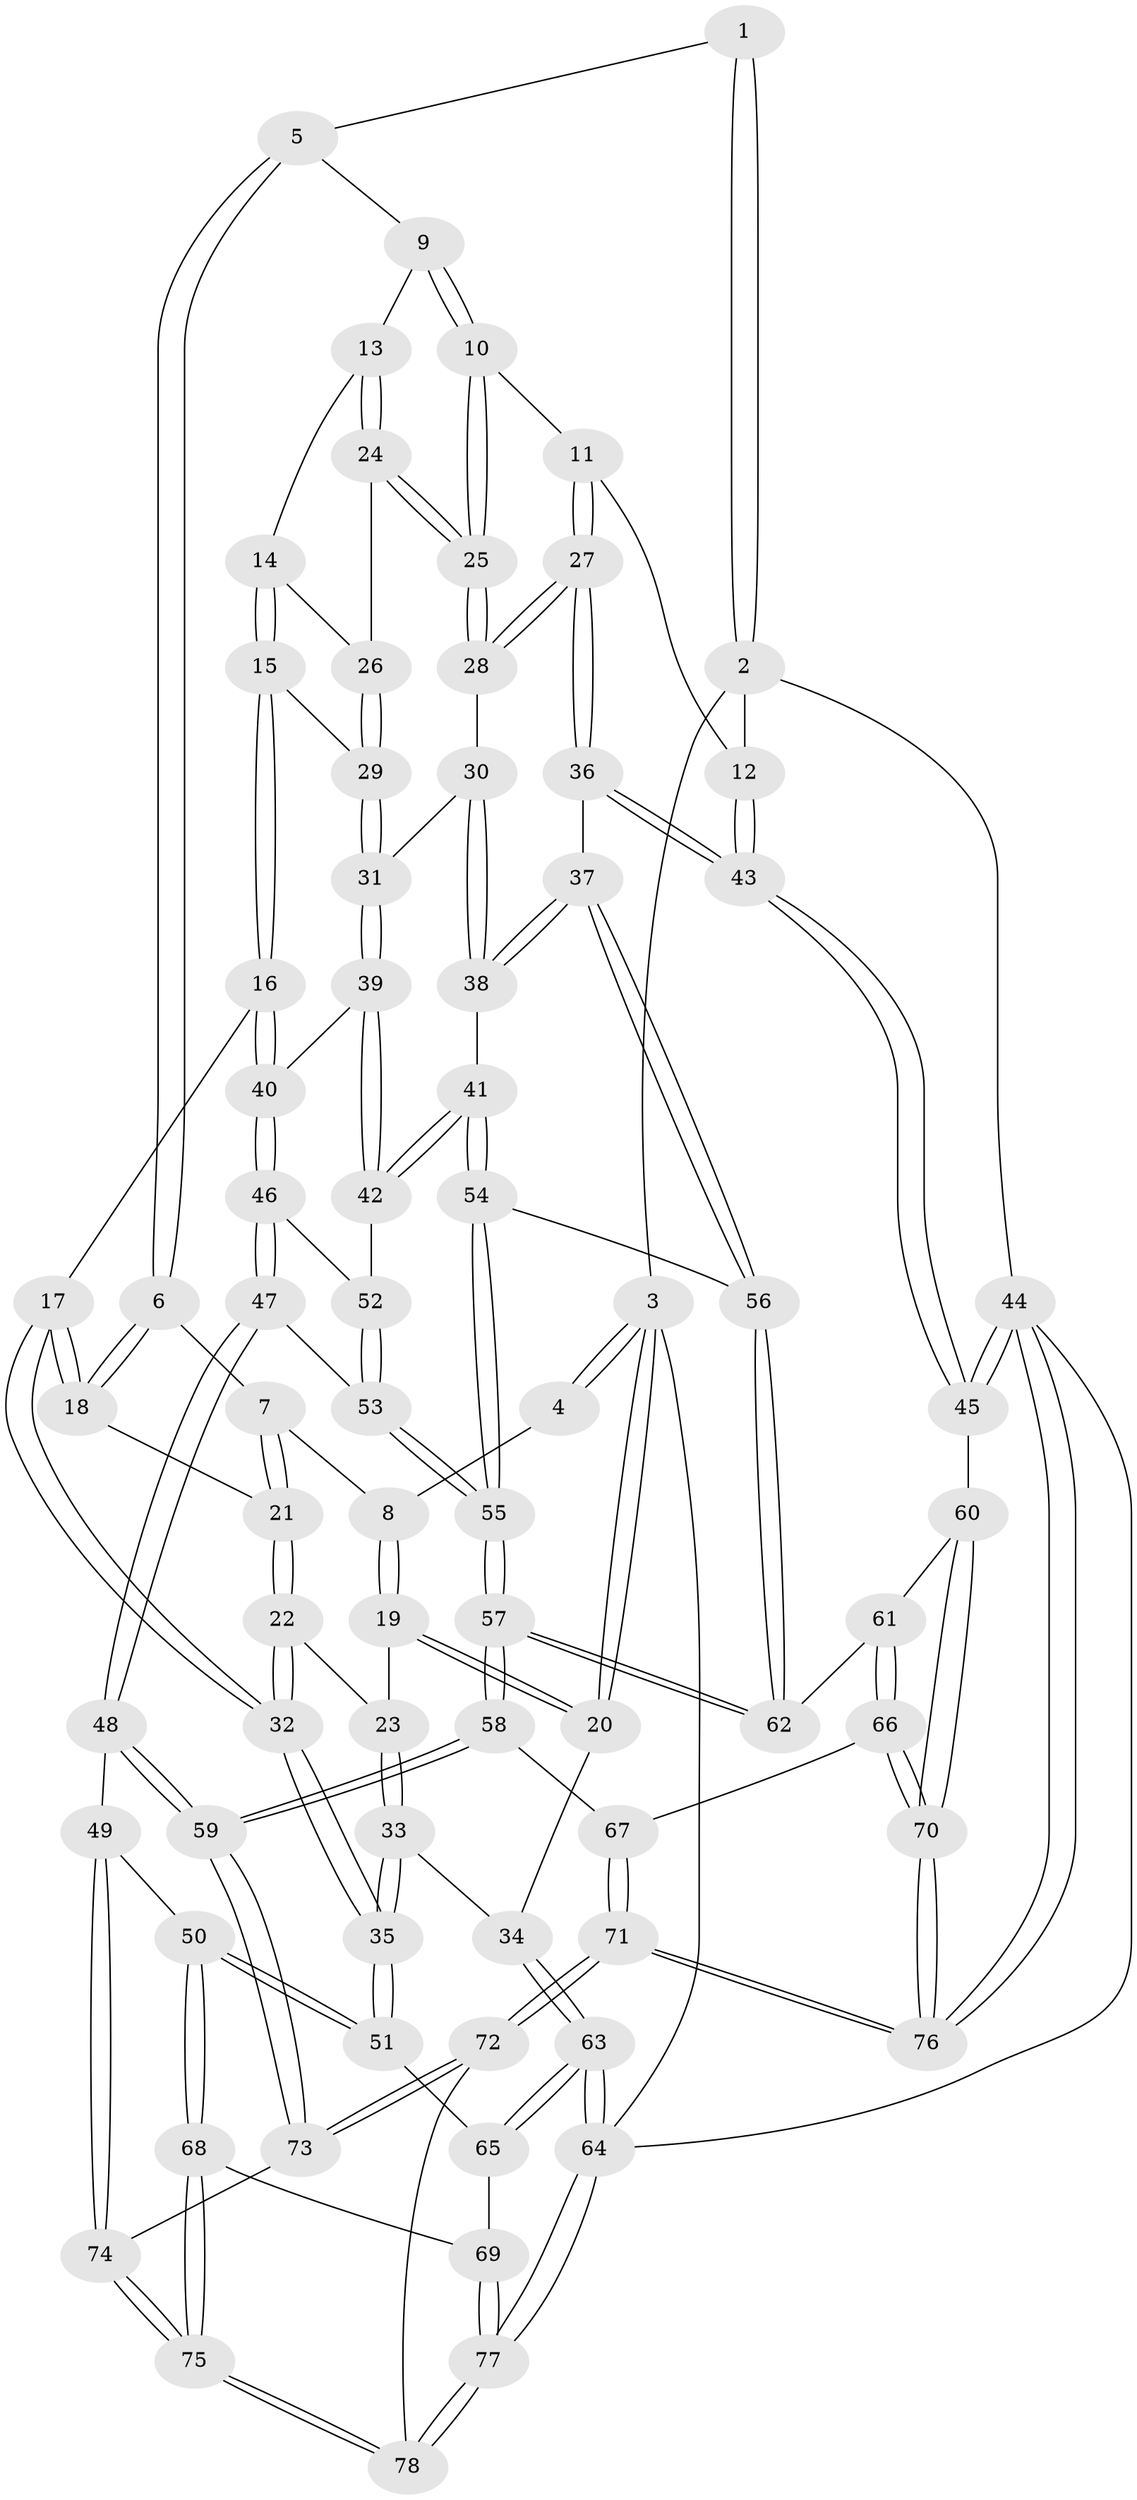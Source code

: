 // coarse degree distribution, {3: 0.21739130434782608, 6: 0.10869565217391304, 4: 0.41304347826086957, 5: 0.2608695652173913}
// Generated by graph-tools (version 1.1) at 2025/52/02/27/25 19:52:41]
// undirected, 78 vertices, 192 edges
graph export_dot {
graph [start="1"]
  node [color=gray90,style=filled];
  1 [pos="+0.43990304109797174+0"];
  2 [pos="+1+0"];
  3 [pos="+0+0"];
  4 [pos="+0+0"];
  5 [pos="+0.4633533112413068+0"];
  6 [pos="+0.39706844023851856+0.11905559153586828"];
  7 [pos="+0.16665821195183012+0.15468958188562368"];
  8 [pos="+0.1443342658421031+0.13711095365480702"];
  9 [pos="+0.5127755295698524+0.030717197007666442"];
  10 [pos="+0.8850970028824043+0.12608702878821648"];
  11 [pos="+0.9136395154571314+0.10909566783716969"];
  12 [pos="+1+0"];
  13 [pos="+0.5471523135226802+0.10635126032240774"];
  14 [pos="+0.5531637090219261+0.15187474556209485"];
  15 [pos="+0.4757086321043312+0.36435208501779115"];
  16 [pos="+0.42522579635090135+0.39062297171536076"];
  17 [pos="+0.41267954405760704+0.3898852448347381"];
  18 [pos="+0.3615655316575616+0.24061652647265866"];
  19 [pos="+0.04511782826621046+0.29538263712344076"];
  20 [pos="+0+0.3155326536635986"];
  21 [pos="+0.2286576838531693+0.24133841361936823"];
  22 [pos="+0.16860625181509228+0.3270510908240107"];
  23 [pos="+0.10477833508844851+0.32446643575288586"];
  24 [pos="+0.7045988148094243+0.21573630648548217"];
  25 [pos="+0.8157965989209176+0.21368692155628388"];
  26 [pos="+0.6117514743977153+0.2844722265803924"];
  27 [pos="+0.9798682038314288+0.4876745489375193"];
  28 [pos="+0.790780203050238+0.33300149960497605"];
  29 [pos="+0.6022753583011551+0.3315103344348552"];
  30 [pos="+0.7273762780290182+0.3817635712089139"];
  31 [pos="+0.6911117074952436+0.38935564408026896"];
  32 [pos="+0.30411638145954356+0.48982869580894783"];
  33 [pos="+0.1042624460403318+0.5181214377870711"];
  34 [pos="+0+0.5205817278214278"];
  35 [pos="+0.2680941649112309+0.5737210736886328"];
  36 [pos="+0.9943309387584002+0.5072068296345742"];
  37 [pos="+0.9515786495073337+0.5387506546864279"];
  38 [pos="+0.7889464330960915+0.5117780519970188"];
  39 [pos="+0.6758732290275669+0.42134906311302806"];
  40 [pos="+0.5540580731034653+0.50943819876604"];
  41 [pos="+0.7125501438528157+0.5673348717082507"];
  42 [pos="+0.6938888726540331+0.5529857254980204"];
  43 [pos="+1+0.5057695504284127"];
  44 [pos="+1+1"];
  45 [pos="+1+0.7809598591677194"];
  46 [pos="+0.5600698067460769+0.5295813912879362"];
  47 [pos="+0.543572561503977+0.5769619453195166"];
  48 [pos="+0.4472177840592034+0.7258701480186805"];
  49 [pos="+0.44611591506477094+0.7260719566070954"];
  50 [pos="+0.3671662313954602+0.7159542905798955"];
  51 [pos="+0.2758770476526896+0.6162382960223373"];
  52 [pos="+0.6261102847217225+0.5502840696437309"];
  53 [pos="+0.6286903315895147+0.6323283286001014"];
  54 [pos="+0.7263645729302641+0.6566852712592802"];
  55 [pos="+0.6869164819385181+0.7216909699139272"];
  56 [pos="+0.9019176809643992+0.6228715494920405"];
  57 [pos="+0.6862842068322037+0.7235523518533035"];
  58 [pos="+0.6748866661887374+0.7487526307718205"];
  59 [pos="+0.6252007189537233+0.770368649303733"];
  60 [pos="+0.976367464363528+0.7845102342421804"];
  61 [pos="+0.9077732321502704+0.7265495908848661"];
  62 [pos="+0.9057531657816181+0.715480080124415"];
  63 [pos="+0+0.8264782242568852"];
  64 [pos="+0+1"];
  65 [pos="+0.13656306156905576+0.7136560513177401"];
  66 [pos="+0.8027246469784095+0.8228078092479445"];
  67 [pos="+0.7055657395674938+0.7703561273727092"];
  68 [pos="+0.3405716648707838+0.7822123010544795"];
  69 [pos="+0.1894766482662384+0.9157889639163296"];
  70 [pos="+0.8714456563660178+0.9891702283664485"];
  71 [pos="+0.7598351718746071+1"];
  72 [pos="+0.6666193857221479+1"];
  73 [pos="+0.61540345352406+0.9634115852608695"];
  74 [pos="+0.47994805177542815+0.8864513032550686"];
  75 [pos="+0.39072395674288635+1"];
  76 [pos="+0.8854558685586017+1"];
  77 [pos="+0+1"];
  78 [pos="+0.3823040048327698+1"];
  1 -- 2;
  1 -- 2;
  1 -- 5;
  2 -- 3;
  2 -- 12;
  2 -- 44;
  3 -- 4;
  3 -- 4;
  3 -- 20;
  3 -- 20;
  3 -- 64;
  4 -- 8;
  5 -- 6;
  5 -- 6;
  5 -- 9;
  6 -- 7;
  6 -- 18;
  6 -- 18;
  7 -- 8;
  7 -- 21;
  7 -- 21;
  8 -- 19;
  8 -- 19;
  9 -- 10;
  9 -- 10;
  9 -- 13;
  10 -- 11;
  10 -- 25;
  10 -- 25;
  11 -- 12;
  11 -- 27;
  11 -- 27;
  12 -- 43;
  12 -- 43;
  13 -- 14;
  13 -- 24;
  13 -- 24;
  14 -- 15;
  14 -- 15;
  14 -- 26;
  15 -- 16;
  15 -- 16;
  15 -- 29;
  16 -- 17;
  16 -- 40;
  16 -- 40;
  17 -- 18;
  17 -- 18;
  17 -- 32;
  17 -- 32;
  18 -- 21;
  19 -- 20;
  19 -- 20;
  19 -- 23;
  20 -- 34;
  21 -- 22;
  21 -- 22;
  22 -- 23;
  22 -- 32;
  22 -- 32;
  23 -- 33;
  23 -- 33;
  24 -- 25;
  24 -- 25;
  24 -- 26;
  25 -- 28;
  25 -- 28;
  26 -- 29;
  26 -- 29;
  27 -- 28;
  27 -- 28;
  27 -- 36;
  27 -- 36;
  28 -- 30;
  29 -- 31;
  29 -- 31;
  30 -- 31;
  30 -- 38;
  30 -- 38;
  31 -- 39;
  31 -- 39;
  32 -- 35;
  32 -- 35;
  33 -- 34;
  33 -- 35;
  33 -- 35;
  34 -- 63;
  34 -- 63;
  35 -- 51;
  35 -- 51;
  36 -- 37;
  36 -- 43;
  36 -- 43;
  37 -- 38;
  37 -- 38;
  37 -- 56;
  37 -- 56;
  38 -- 41;
  39 -- 40;
  39 -- 42;
  39 -- 42;
  40 -- 46;
  40 -- 46;
  41 -- 42;
  41 -- 42;
  41 -- 54;
  41 -- 54;
  42 -- 52;
  43 -- 45;
  43 -- 45;
  44 -- 45;
  44 -- 45;
  44 -- 76;
  44 -- 76;
  44 -- 64;
  45 -- 60;
  46 -- 47;
  46 -- 47;
  46 -- 52;
  47 -- 48;
  47 -- 48;
  47 -- 53;
  48 -- 49;
  48 -- 59;
  48 -- 59;
  49 -- 50;
  49 -- 74;
  49 -- 74;
  50 -- 51;
  50 -- 51;
  50 -- 68;
  50 -- 68;
  51 -- 65;
  52 -- 53;
  52 -- 53;
  53 -- 55;
  53 -- 55;
  54 -- 55;
  54 -- 55;
  54 -- 56;
  55 -- 57;
  55 -- 57;
  56 -- 62;
  56 -- 62;
  57 -- 58;
  57 -- 58;
  57 -- 62;
  57 -- 62;
  58 -- 59;
  58 -- 59;
  58 -- 67;
  59 -- 73;
  59 -- 73;
  60 -- 61;
  60 -- 70;
  60 -- 70;
  61 -- 62;
  61 -- 66;
  61 -- 66;
  63 -- 64;
  63 -- 64;
  63 -- 65;
  63 -- 65;
  64 -- 77;
  64 -- 77;
  65 -- 69;
  66 -- 67;
  66 -- 70;
  66 -- 70;
  67 -- 71;
  67 -- 71;
  68 -- 69;
  68 -- 75;
  68 -- 75;
  69 -- 77;
  69 -- 77;
  70 -- 76;
  70 -- 76;
  71 -- 72;
  71 -- 72;
  71 -- 76;
  71 -- 76;
  72 -- 73;
  72 -- 73;
  72 -- 78;
  73 -- 74;
  74 -- 75;
  74 -- 75;
  75 -- 78;
  75 -- 78;
  77 -- 78;
  77 -- 78;
}
